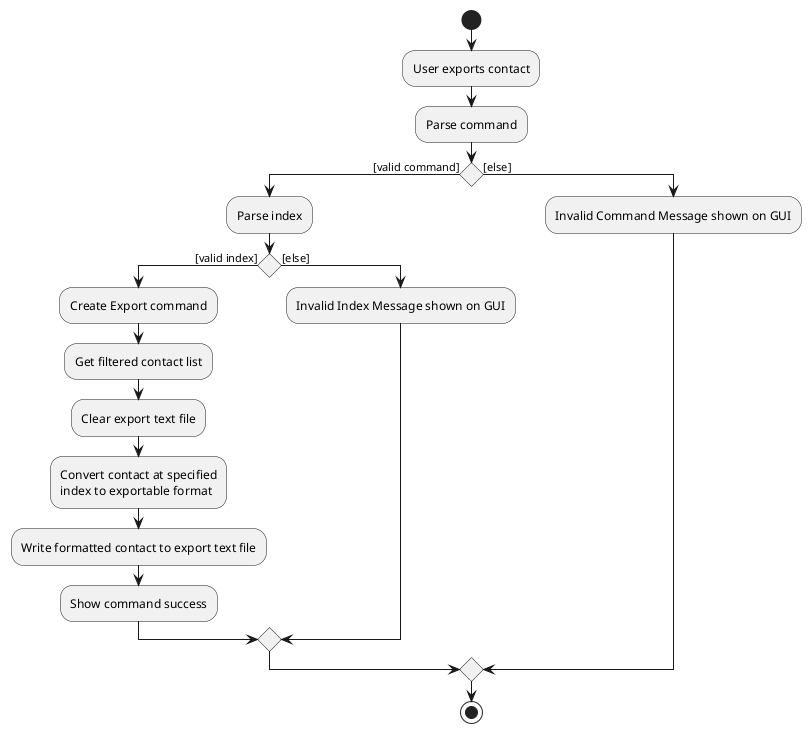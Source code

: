 @startuml
'https://plantuml.com/activity-diagram-beta

start
:User exports contact;
:Parse command;
if () then ([valid command])
    :Parse index;
    if() then ([valid index])
        :Create Export command;
        :Get filtered contact list;
        :Clear export text file;
        :Convert contact at specified
        index to exportable format;
        :Write formatted contact to export text file;
        :Show command success;
    else([else])
        :Invalid Index Message shown on GUI;
    endif
else ([else])
:Invalid Command Message shown on GUI;
endif
stop

@enduml
